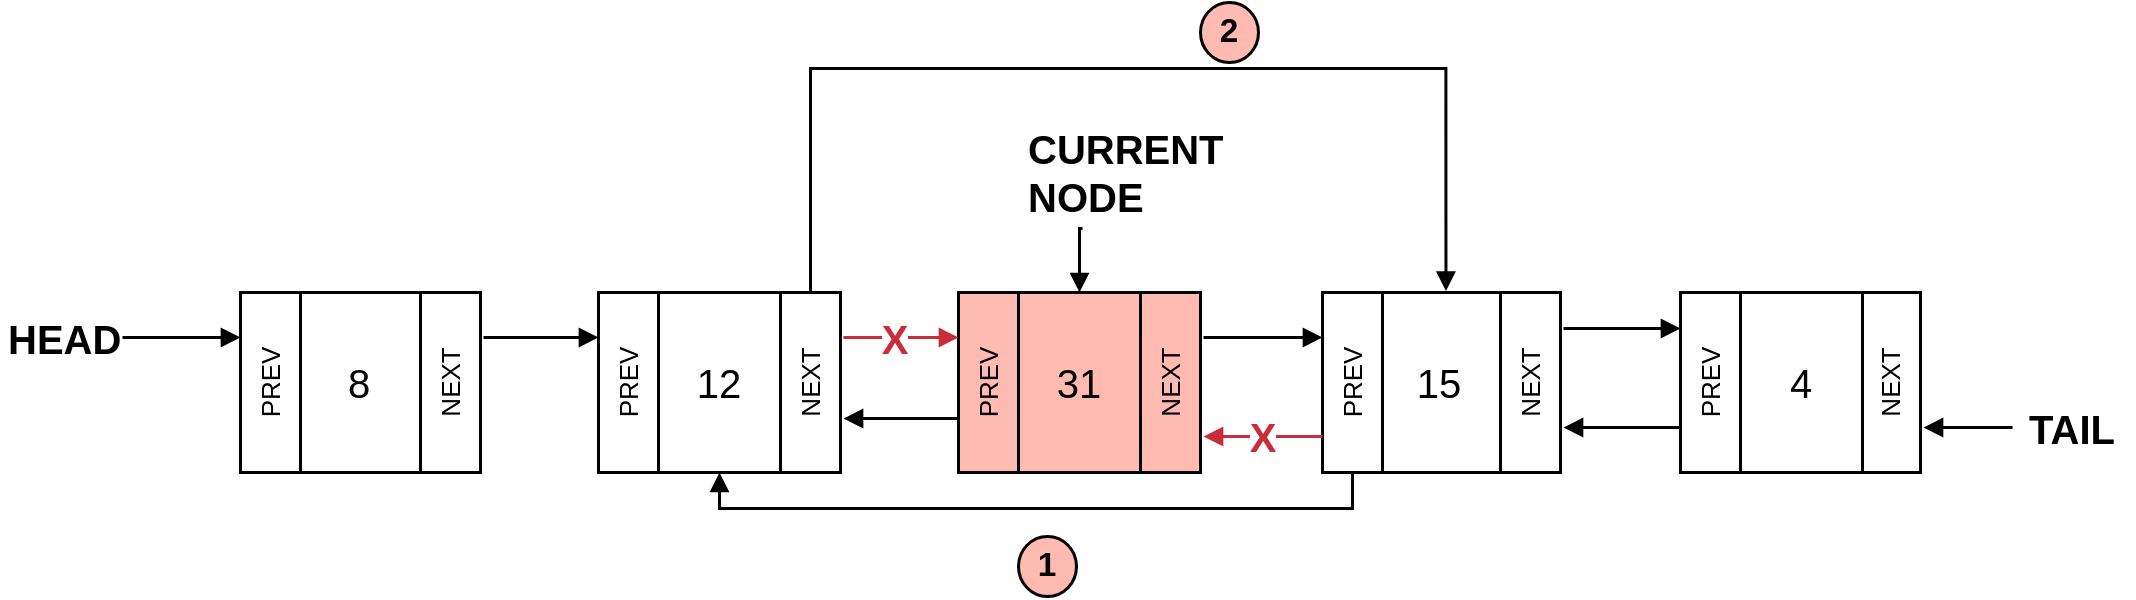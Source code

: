<?xml version="1.0" encoding="UTF-8"?><mxfile type="Lucidchart-Import" version="17.1.4"><diagram name="Page 1" id="0"><mxGraphModel page="1" pageWidth="1020" pageHeight="1320" grid="1" gridSize="15"><root><mxCell id="0"/><mxCell id="1" parent="0"/><UserObject label="8" lucidchartObjectId="87jIpDc4QQPj" id="2"><mxCell style="html=1;overflow=block;blockSpacing=1;whiteSpace=wrap;fontSize=20;fontColor=default;spacing=3.8;strokeOpacity=100;fillOpacity=100;fillColor=#ffffff;strokeWidth=1.5;" vertex="1" parent="1"><mxGeometry x="268" y="195" width="61" height="90" as="geometry"/></mxCell></UserObject><mxCell id="3" style="html=1;overflow=block;blockSpacing=1;whiteSpace=wrap;fontSize=13;fontColor=default;spacing=3.8;strokeOpacity=100;fillOpacity=100;fillColor=#ffffff;strokeWidth=1.5;" vertex="1" parent="1"><mxGeometry x="329" y="195" width="30" height="90" as="geometry"/></mxCell><UserObject label="NEXT" lucidchartObjectId="b8jIca_Rjnn7" id="4"><mxCell style="html=1;overflow=block;blockSpacing=1;whiteSpace=wrap;fontSize=13;fontColor=default;spacing=3.8;strokeOpacity=100;fillOpacity=100;strokeWidth=1.5;fillColor=none;strokeColor=none;rotation=-90;" vertex="1" parent="3"><mxGeometry x="-1" y="0.333" width="90" height="30" relative="1" as="geometry"/></mxCell></UserObject><mxCell id="5" style="html=1;overflow=block;blockSpacing=1;whiteSpace=wrap;fontSize=13;fontColor=default;spacing=3.8;strokeOpacity=100;strokeWidth=1.5;" vertex="1" parent="1"><mxGeometry x="509" y="195" width="30" height="90" as="geometry"/></mxCell><UserObject label="NEXT" lucidchartObjectId="KMkIVn9KjEGU" id="6"><mxCell style="html=1;overflow=block;blockSpacing=1;whiteSpace=wrap;fontSize=13;fontColor=default;spacing=3.8;strokeOpacity=100;strokeWidth=1.5;fillColor=none;strokeColor=none;rotation=-90;" vertex="1" parent="5"><mxGeometry x="-1" y="0.333" width="90" height="30" relative="1" as="geometry"/></mxCell></UserObject><mxCell id="7" style="html=1;overflow=block;blockSpacing=1;whiteSpace=wrap;fontSize=13;fontColor=default;spacing=3.8;strokeOpacity=100;fillOpacity=100;fillColor=#ffbbb1;strokeWidth=1.5;" vertex="1" parent="1"><mxGeometry x="689" y="195" width="30" height="90" as="geometry"/></mxCell><UserObject label="NEXT" lucidchartObjectId="MMkIYD3FZGPi" id="8"><mxCell style="html=1;overflow=block;blockSpacing=1;whiteSpace=wrap;fontSize=13;fontColor=default;spacing=3.8;strokeOpacity=100;fillOpacity=100;strokeWidth=1.5;fillColor=none;strokeColor=none;rotation=-90;" vertex="1" parent="7"><mxGeometry x="-1" y="0.333" width="90" height="30" relative="1" as="geometry"/></mxCell></UserObject><mxCell id="9" style="html=1;overflow=block;blockSpacing=1;whiteSpace=wrap;fontSize=13;fontColor=default;spacing=3.8;strokeOpacity=100;strokeWidth=1.5;" vertex="1" parent="1"><mxGeometry x="869" y="195" width="30" height="90" as="geometry"/></mxCell><UserObject label="NEXT" lucidchartObjectId="UMkIbARwJB-E" id="10"><mxCell style="html=1;overflow=block;blockSpacing=1;whiteSpace=wrap;fontSize=13;fontColor=default;spacing=3.8;strokeOpacity=100;strokeWidth=1.5;fillColor=none;strokeColor=none;rotation=-90;" vertex="1" parent="9"><mxGeometry x="-1" y="0.333" width="90" height="30" relative="1" as="geometry"/></mxCell></UserObject><mxCell id="11" style="html=1;overflow=block;blockSpacing=1;whiteSpace=wrap;fontSize=13;fontColor=default;spacing=3.8;strokeOpacity=100;fillOpacity=100;fillColor=#ffffff;strokeWidth=1.5;" vertex="1" parent="1"><mxGeometry x="1049" y="195" width="30" height="90" as="geometry"/></mxCell><UserObject label="NEXT" lucidchartObjectId="UMkIggsGwIHC" id="12"><mxCell style="html=1;overflow=block;blockSpacing=1;whiteSpace=wrap;fontSize=13;fontColor=default;spacing=3.8;strokeOpacity=100;fillOpacity=100;strokeWidth=1.5;fillColor=none;strokeColor=none;rotation=-90;" vertex="1" parent="11"><mxGeometry x="-1" y="0.333" width="90" height="30" relative="1" as="geometry"/></mxCell></UserObject><UserObject label="HEAD" lucidchartObjectId="_NkISnPSQEmv" id="13"><mxCell style="html=1;overflow=block;blockSpacing=1;whiteSpace=wrap;fontSize=20;fontColor=default;fontStyle=1;spacing=3.8;strokeOpacity=0;fillOpacity=0;fillColor=#ffffff;strokeWidth=1.5;" vertex="1" parent="1"><mxGeometry x="120" y="195" width="60" height="45" as="geometry"/></mxCell></UserObject><UserObject label="12" lucidchartObjectId="QWmIv0Gkiaes" id="14"><mxCell style="html=1;overflow=block;blockSpacing=1;whiteSpace=wrap;fontSize=20;fontColor=default;spacing=3.8;strokeOpacity=100;strokeWidth=1.5;" vertex="1" parent="1"><mxGeometry x="448" y="195" width="61" height="90" as="geometry"/></mxCell></UserObject><UserObject label="31" lucidchartObjectId="TWmI6WQyR7AT" id="15"><mxCell style="html=1;overflow=block;blockSpacing=1;whiteSpace=wrap;fontSize=20;fontColor=default;spacing=3.8;strokeOpacity=100;fillOpacity=100;fillColor=#ffbbb1;strokeWidth=1.5;" vertex="1" parent="1"><mxGeometry x="628" y="195" width="61" height="90" as="geometry"/></mxCell></UserObject><UserObject label="15" lucidchartObjectId="YWmIXrmHToj4" id="16"><mxCell style="html=1;overflow=block;blockSpacing=1;whiteSpace=wrap;fontSize=20;fontColor=default;spacing=3.8;strokeOpacity=100;strokeWidth=1.5;" vertex="1" parent="1"><mxGeometry x="808" y="195" width="61" height="90" as="geometry"/></mxCell></UserObject><UserObject label="4" lucidchartObjectId="2WmIQhawiGr." id="17"><mxCell style="html=1;overflow=block;blockSpacing=1;whiteSpace=wrap;fontSize=20;fontColor=default;spacing=3.8;strokeOpacity=100;fillOpacity=100;fillColor=#ffffff;strokeWidth=1.5;" vertex="1" parent="1"><mxGeometry x="989" y="195" width="61" height="90" as="geometry"/></mxCell></UserObject><mxCell id="18" style="html=1;overflow=block;blockSpacing=1;whiteSpace=wrap;fontSize=13;fontColor=default;spacing=3.8;strokeOpacity=100;fillOpacity=100;fillColor=#ffffff;strokeWidth=1.5;" vertex="1" parent="1"><mxGeometry x="239" y="195" width="30" height="90" as="geometry"/></mxCell><UserObject label="PREV" lucidchartObjectId="6WmIGiwhJITS" id="19"><mxCell style="html=1;overflow=block;blockSpacing=1;whiteSpace=wrap;fontSize=13;fontColor=default;spacing=3.8;strokeOpacity=100;fillOpacity=100;strokeWidth=1.5;fillColor=none;strokeColor=none;rotation=-90;" vertex="1" parent="18"><mxGeometry x="-1" y="0.333" width="90" height="30" relative="1" as="geometry"/></mxCell></UserObject><mxCell id="20" style="html=1;overflow=block;blockSpacing=1;whiteSpace=wrap;fontSize=13;fontColor=default;spacing=3.8;strokeOpacity=100;strokeWidth=1.5;" vertex="1" parent="1"><mxGeometry x="418" y="195" width="30" height="90" as="geometry"/></mxCell><UserObject label="PREV" lucidchartObjectId=".WmIgvZzzIRY" id="21"><mxCell style="html=1;overflow=block;blockSpacing=1;whiteSpace=wrap;fontSize=13;fontColor=default;spacing=3.8;strokeOpacity=100;strokeWidth=1.5;fillColor=none;strokeColor=none;rotation=-90;" vertex="1" parent="20"><mxGeometry x="-1" y="0.333" width="90" height="30" relative="1" as="geometry"/></mxCell></UserObject><mxCell id="22" style="html=1;overflow=block;blockSpacing=1;whiteSpace=wrap;fontSize=13;fontColor=default;spacing=3.8;strokeOpacity=100;fillOpacity=100;fillColor=#ffbbb1;strokeWidth=1.5;" vertex="1" parent="1"><mxGeometry x="598" y="195" width="30" height="90" as="geometry"/></mxCell><UserObject label="PREV" lucidchartObjectId="aXmItaBIfWNa" id="23"><mxCell style="html=1;overflow=block;blockSpacing=1;whiteSpace=wrap;fontSize=13;fontColor=default;spacing=3.8;strokeOpacity=100;fillOpacity=100;strokeWidth=1.5;fillColor=none;strokeColor=none;rotation=-90;" vertex="1" parent="22"><mxGeometry x="-1" y="0.333" width="90" height="30" relative="1" as="geometry"/></mxCell></UserObject><mxCell id="24" style="html=1;overflow=block;blockSpacing=1;whiteSpace=wrap;fontSize=13;fontColor=default;spacing=3.8;strokeOpacity=100;strokeWidth=1.5;" vertex="1" parent="1"><mxGeometry x="780" y="195" width="30" height="90" as="geometry"/></mxCell><UserObject label="PREV" lucidchartObjectId="dXmIC0egB1Va" id="25"><mxCell style="html=1;overflow=block;blockSpacing=1;whiteSpace=wrap;fontSize=13;fontColor=default;spacing=3.8;strokeOpacity=100;strokeWidth=1.5;fillColor=none;strokeColor=none;rotation=-90;" vertex="1" parent="24"><mxGeometry x="-1" y="0.333" width="90" height="30" relative="1" as="geometry"/></mxCell></UserObject><mxCell id="26" style="html=1;overflow=block;blockSpacing=1;whiteSpace=wrap;fontSize=13;fontColor=default;spacing=3.8;strokeOpacity=100;fillOpacity=100;fillColor=#ffffff;strokeWidth=1.5;" vertex="1" parent="1"><mxGeometry x="959" y="195" width="30" height="90" as="geometry"/></mxCell><UserObject label="PREV" lucidchartObjectId="gXmISupFg4sT" id="27"><mxCell style="html=1;overflow=block;blockSpacing=1;whiteSpace=wrap;fontSize=13;fontColor=default;spacing=3.8;strokeOpacity=100;fillOpacity=100;strokeWidth=1.5;fillColor=none;strokeColor=none;rotation=-90;" vertex="1" parent="26"><mxGeometry x="-1" y="0.333" width="90" height="30" relative="1" as="geometry"/></mxCell></UserObject><UserObject label="TAIL" lucidchartObjectId="oXmIjXQyhqWP" id="28"><mxCell style="html=1;overflow=block;blockSpacing=1;whiteSpace=wrap;fontSize=20;fontColor=default;fontStyle=1;spacing=3.8;strokeOpacity=0;fillOpacity=0;fillColor=#ffffff;strokeWidth=1.5;" vertex="1" parent="1"><mxGeometry x="1125" y="240" width="60" height="45" as="geometry"/></mxCell></UserObject><UserObject label="" lucidchartObjectId="eYmIRw--_72S" id="29"><mxCell style="html=1;jettySize=18;whiteSpace=wrap;fontSize=13;strokeOpacity=100;strokeWidth=1.5;rounded=1;arcSize=0;edgeStyle=orthogonalEdgeStyle;startArrow=none;endArrow=block;endFill=1;exitX=1;exitY=0.5;exitPerimeter=0;entryX=0;entryY=0.25;entryPerimeter=0;" edge="1" parent="1" source="13" target="18"><mxGeometry width="100" height="100" relative="1" as="geometry"><Array as="points"/></mxGeometry></mxCell></UserObject><UserObject label="" lucidchartObjectId="gYmI543pY4cr" id="30"><mxCell style="html=1;jettySize=18;whiteSpace=wrap;fontSize=13;strokeOpacity=100;strokeWidth=1.5;rounded=1;arcSize=0;edgeStyle=orthogonalEdgeStyle;startArrow=none;endArrow=block;endFill=1;exitX=1.05;exitY=0.25;exitPerimeter=0;entryX=0;entryY=0.25;entryPerimeter=0;" edge="1" parent="1" source="3" target="20"><mxGeometry width="100" height="100" relative="1" as="geometry"><Array as="points"/></mxGeometry></mxCell></UserObject><UserObject label="" lucidchartObjectId="iYmICIiNNRhf" id="31"><mxCell style="html=1;jettySize=18;whiteSpace=wrap;fontSize=13;strokeColor=#c92d39;strokeOpacity=100;strokeWidth=1.5;rounded=1;arcSize=0;edgeStyle=orthogonalEdgeStyle;startArrow=none;endArrow=block;endFill=1;exitX=1.05;exitY=0.25;exitPerimeter=0;entryX=0;entryY=0.25;entryPerimeter=0;" edge="1" parent="1" source="5" target="22"><mxGeometry width="100" height="100" relative="1" as="geometry"><Array as="points"/></mxGeometry></mxCell></UserObject><mxCell id="32" value="X" style="text;html=1;resizable=0;labelBackgroundColor=default;align=center;verticalAlign=middle;fontStyle=1;fontColor=#c92d39;fontSize=20;" vertex="1" parent="31"><mxGeometry x="-0.119" relative="1" as="geometry"/></mxCell><UserObject label="" lucidchartObjectId="kYmIpWp~T-Xr" id="33"><mxCell style="html=1;jettySize=18;whiteSpace=wrap;fontSize=13;strokeOpacity=100;strokeWidth=1.5;rounded=1;arcSize=0;edgeStyle=orthogonalEdgeStyle;startArrow=none;endArrow=block;endFill=1;exitX=1.05;exitY=0.25;exitPerimeter=0;entryX=0;entryY=0.25;entryPerimeter=0;" edge="1" parent="1" source="7" target="24"><mxGeometry width="100" height="100" relative="1" as="geometry"><Array as="points"/></mxGeometry></mxCell></UserObject><UserObject label="" lucidchartObjectId="mYmIMDlqx4Un" id="34"><mxCell style="html=1;jettySize=18;whiteSpace=wrap;fontSize=13;strokeOpacity=100;strokeWidth=1.5;rounded=1;arcSize=0;edgeStyle=orthogonalEdgeStyle;startArrow=none;endArrow=block;endFill=1;exitX=1.05;exitY=0.2;exitPerimeter=0;entryX=0;entryY=0.2;entryPerimeter=0;" edge="1" parent="1" source="9" target="26"><mxGeometry width="100" height="100" relative="1" as="geometry"><Array as="points"/></mxGeometry></mxCell></UserObject><UserObject label="" lucidchartObjectId="pYmIxnRZk0Nb" id="35"><mxCell style="html=1;jettySize=18;whiteSpace=wrap;fontSize=13;strokeOpacity=100;strokeWidth=1.5;rounded=1;arcSize=0;edgeStyle=orthogonalEdgeStyle;startArrow=none;endArrow=block;endFill=1;exitX=0;exitY=0.5;exitPerimeter=0;entryX=1.05;entryY=0.75;entryPerimeter=0;" edge="1" parent="1" source="28" target="11"><mxGeometry width="100" height="100" relative="1" as="geometry"><Array as="points"/></mxGeometry></mxCell></UserObject><UserObject label="" lucidchartObjectId="sYmISpMp2wO0" id="36"><mxCell style="html=1;jettySize=18;whiteSpace=wrap;fontSize=13;strokeOpacity=100;strokeWidth=1.5;rounded=1;arcSize=0;edgeStyle=orthogonalEdgeStyle;startArrow=none;endArrow=block;endFill=1;exitX=0;exitY=0.75;exitPerimeter=0;entryX=1.05;entryY=0.75;entryPerimeter=0;" edge="1" parent="1" source="26" target="9"><mxGeometry width="100" height="100" relative="1" as="geometry"><Array as="points"/></mxGeometry></mxCell></UserObject><UserObject label="" lucidchartObjectId="uYmIV5qAtXRR" id="37"><mxCell style="html=1;jettySize=18;whiteSpace=wrap;fontSize=13;strokeColor=#c92d39;strokeOpacity=100;strokeWidth=1.5;rounded=1;arcSize=0;edgeStyle=orthogonalEdgeStyle;startArrow=none;endArrow=block;endFill=1;exitX=0;exitY=0.8;exitPerimeter=0;entryX=1.05;entryY=0.8;entryPerimeter=0;" edge="1" parent="1" source="24" target="7"><mxGeometry width="100" height="100" relative="1" as="geometry"><Array as="points"/></mxGeometry></mxCell></UserObject><mxCell id="38" value="X" style="text;html=1;resizable=0;labelBackgroundColor=default;align=center;verticalAlign=middle;fontStyle=1;fontColor=#c92d39;fontSize=20;" vertex="1" parent="37"><mxGeometry relative="1" as="geometry"/></mxCell><UserObject label="" lucidchartObjectId="xYmIuD8lJtGa" id="39"><mxCell style="html=1;jettySize=18;whiteSpace=wrap;fontSize=13;strokeOpacity=100;strokeWidth=1.5;rounded=1;arcSize=0;edgeStyle=orthogonalEdgeStyle;startArrow=none;endArrow=block;endFill=1;exitX=0;exitY=0.7;exitPerimeter=0;entryX=1.05;entryY=0.7;entryPerimeter=0;" edge="1" parent="1" source="22" target="5"><mxGeometry width="100" height="100" relative="1" as="geometry"><Array as="points"/></mxGeometry></mxCell></UserObject><UserObject label="1" lucidchartObjectId="EKnItc13ufjE" id="40"><mxCell style="html=1;overflow=block;blockSpacing=1;whiteSpace=wrap;ellipse;fontSize=16.7;fontColor=default;fontStyle=1;spacing=3.8;strokeOpacity=100;fillOpacity=100;fillColor=#ffbbb1;strokeWidth=1.5;" vertex="1" parent="1"><mxGeometry x="628" y="317" width="29" height="30" as="geometry"/></mxCell></UserObject><UserObject label="2" lucidchartObjectId="5KnI5IiSAY0G" id="41"><mxCell style="html=1;overflow=block;blockSpacing=1;whiteSpace=wrap;ellipse;fontSize=16.7;fontColor=default;fontStyle=1;spacing=3.8;strokeOpacity=100;fillOpacity=100;fillColor=#ffbbb1;strokeWidth=1.5;" vertex="1" parent="1"><mxGeometry x="719" y="50" width="29" height="30" as="geometry"/></mxCell></UserObject><UserObject label="" lucidchartObjectId="G~gJEn1w.d6a" id="42"><mxCell style="html=1;jettySize=18;whiteSpace=wrap;fontSize=13;strokeOpacity=100;strokeWidth=1.5;rounded=1;arcSize=0;edgeStyle=orthogonalEdgeStyle;startArrow=none;endArrow=block;endFill=1;exitX=0.5;exitY=-0.008;exitPerimeter=0;entryX=0.553;entryY=-0.008;entryPerimeter=0;" edge="1" parent="1" source="5" target="16"><mxGeometry width="100" height="100" relative="1" as="geometry"><Array as="points"><mxPoint x="524" y="83"/><mxPoint x="842" y="83"/></Array></mxGeometry></mxCell></UserObject><UserObject label="" lucidchartObjectId="J~gJwVZiaoBR" id="43"><mxCell style="html=1;jettySize=18;whiteSpace=wrap;fontSize=13;strokeOpacity=100;strokeWidth=1.5;rounded=1;arcSize=0;edgeStyle=orthogonalEdgeStyle;startArrow=none;endArrow=block;endFill=1;exitX=0.5;exitY=1;exitPerimeter=0;entryX=0.5;entryY=1;entryPerimeter=0;" edge="1" parent="1" source="24" target="14"><mxGeometry width="100" height="100" relative="1" as="geometry"><Array as="points"/></mxGeometry></mxCell></UserObject><UserObject label="CURRENT NODE" lucidchartObjectId="nahJx-eonjp0" id="44"><mxCell style="html=1;overflow=block;blockSpacing=1;whiteSpace=wrap;fontSize=20;fontColor=default;fontStyle=1;spacing=3.8;strokeOpacity=0;fillOpacity=0;fillColor=#ffffff;strokeWidth=1.5;" vertex="1" parent="1"><mxGeometry x="630" y="107" width="60" height="56" as="geometry"/></mxCell></UserObject><UserObject label="" lucidchartObjectId="xahJVYhTELLb" id="45"><mxCell style="html=1;jettySize=18;whiteSpace=wrap;fontSize=13;strokeOpacity=100;strokeWidth=1.5;rounded=1;arcSize=0;edgeStyle=orthogonalEdgeStyle;startArrow=none;endArrow=block;endFill=1;exitX=0.5;exitY=1;exitPerimeter=0;entryX=0.5;entryY=0;entryPerimeter=0;" edge="1" parent="1" source="44" target="15"><mxGeometry width="100" height="100" relative="1" as="geometry"><Array as="points"/></mxGeometry></mxCell></UserObject></root></mxGraphModel></diagram></mxfile>